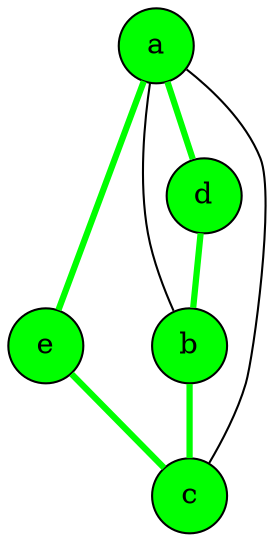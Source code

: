 graph G {
    graph[bgcolor="transparent"]
    node[shape=circle,style=filled,fillcolor=green]
    {
        edge[color=green,penwidth=3]
        a -- e
        b -- c
        e -- c
        a -- d
        d -- b
    }
    a -- c
    a -- b
}
